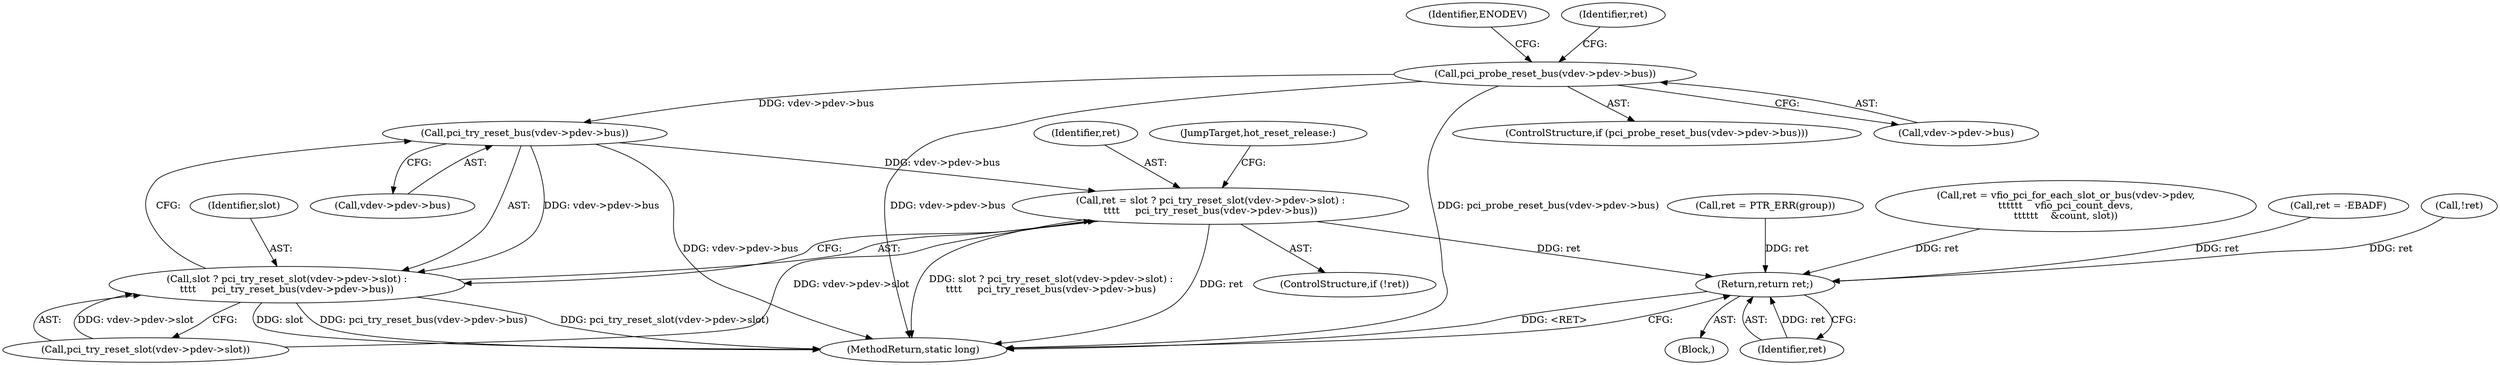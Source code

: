 digraph "0_linux_05692d7005a364add85c6e25a6c4447ce08f913a@pointer" {
"1001352" [label="(Call,pci_try_reset_bus(vdev->pdev->bus))"];
"1001155" [label="(Call,pci_probe_reset_bus(vdev->pdev->bus))"];
"1001342" [label="(Call,ret = slot ? pci_try_reset_slot(vdev->pdev->slot) :\n\t\t\t\t     pci_try_reset_bus(vdev->pdev->bus))"];
"1001375" [label="(Return,return ret;)"];
"1001344" [label="(Call,slot ? pci_try_reset_slot(vdev->pdev->slot) :\n\t\t\t\t     pci_try_reset_bus(vdev->pdev->bus))"];
"1001340" [label="(Call,!ret)"];
"1001358" [label="(JumpTarget,hot_reset_release:)"];
"1001292" [label="(Call,ret = PTR_ERR(group))"];
"1001375" [label="(Return,return ret;)"];
"1001380" [label="(MethodReturn,static long)"];
"1001164" [label="(Call,ret = vfio_pci_for_each_slot_or_bus(vdev->pdev,\n\t\t\t\t\t\t    vfio_pci_count_devs,\n\t\t\t\t\t\t    &count, slot))"];
"1001344" [label="(Call,slot ? pci_try_reset_slot(vdev->pdev->slot) :\n\t\t\t\t     pci_try_reset_bus(vdev->pdev->bus))"];
"1001154" [label="(ControlStructure,if (pci_probe_reset_bus(vdev->pdev->bus)))"];
"1001100" [label="(Block,)"];
"1001342" [label="(Call,ret = slot ? pci_try_reset_slot(vdev->pdev->slot) :\n\t\t\t\t     pci_try_reset_bus(vdev->pdev->bus))"];
"1001353" [label="(Call,vdev->pdev->bus)"];
"1001163" [label="(Identifier,ENODEV)"];
"1001352" [label="(Call,pci_try_reset_bus(vdev->pdev->bus))"];
"1001346" [label="(Call,pci_try_reset_slot(vdev->pdev->slot))"];
"1001339" [label="(ControlStructure,if (!ret))"];
"1001275" [label="(Call,ret = -EBADF)"];
"1001376" [label="(Identifier,ret)"];
"1001165" [label="(Identifier,ret)"];
"1001345" [label="(Identifier,slot)"];
"1001156" [label="(Call,vdev->pdev->bus)"];
"1001155" [label="(Call,pci_probe_reset_bus(vdev->pdev->bus))"];
"1001343" [label="(Identifier,ret)"];
"1001352" -> "1001344"  [label="AST: "];
"1001352" -> "1001353"  [label="CFG: "];
"1001353" -> "1001352"  [label="AST: "];
"1001344" -> "1001352"  [label="CFG: "];
"1001352" -> "1001380"  [label="DDG: vdev->pdev->bus"];
"1001352" -> "1001342"  [label="DDG: vdev->pdev->bus"];
"1001352" -> "1001344"  [label="DDG: vdev->pdev->bus"];
"1001155" -> "1001352"  [label="DDG: vdev->pdev->bus"];
"1001155" -> "1001154"  [label="AST: "];
"1001155" -> "1001156"  [label="CFG: "];
"1001156" -> "1001155"  [label="AST: "];
"1001163" -> "1001155"  [label="CFG: "];
"1001165" -> "1001155"  [label="CFG: "];
"1001155" -> "1001380"  [label="DDG: pci_probe_reset_bus(vdev->pdev->bus)"];
"1001155" -> "1001380"  [label="DDG: vdev->pdev->bus"];
"1001342" -> "1001339"  [label="AST: "];
"1001342" -> "1001344"  [label="CFG: "];
"1001343" -> "1001342"  [label="AST: "];
"1001344" -> "1001342"  [label="AST: "];
"1001358" -> "1001342"  [label="CFG: "];
"1001342" -> "1001380"  [label="DDG: ret"];
"1001342" -> "1001380"  [label="DDG: slot ? pci_try_reset_slot(vdev->pdev->slot) :\n\t\t\t\t     pci_try_reset_bus(vdev->pdev->bus)"];
"1001346" -> "1001342"  [label="DDG: vdev->pdev->slot"];
"1001342" -> "1001375"  [label="DDG: ret"];
"1001375" -> "1001100"  [label="AST: "];
"1001375" -> "1001376"  [label="CFG: "];
"1001376" -> "1001375"  [label="AST: "];
"1001380" -> "1001375"  [label="CFG: "];
"1001375" -> "1001380"  [label="DDG: <RET>"];
"1001376" -> "1001375"  [label="DDG: ret"];
"1001164" -> "1001375"  [label="DDG: ret"];
"1001340" -> "1001375"  [label="DDG: ret"];
"1001275" -> "1001375"  [label="DDG: ret"];
"1001292" -> "1001375"  [label="DDG: ret"];
"1001344" -> "1001346"  [label="CFG: "];
"1001345" -> "1001344"  [label="AST: "];
"1001346" -> "1001344"  [label="AST: "];
"1001344" -> "1001380"  [label="DDG: pci_try_reset_bus(vdev->pdev->bus)"];
"1001344" -> "1001380"  [label="DDG: pci_try_reset_slot(vdev->pdev->slot)"];
"1001344" -> "1001380"  [label="DDG: slot"];
"1001346" -> "1001344"  [label="DDG: vdev->pdev->slot"];
}
